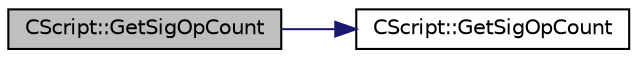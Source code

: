 digraph "CScript::GetSigOpCount"
{
 // LATEX_PDF_SIZE
  edge [fontname="Helvetica",fontsize="10",labelfontname="Helvetica",labelfontsize="10"];
  node [fontname="Helvetica",fontsize="10",shape=record];
  rankdir="LR";
  Node5 [label="CScript::GetSigOpCount",height=0.2,width=0.4,color="black", fillcolor="grey75", style="filled", fontcolor="black",tooltip=" "];
  Node5 -> Node6 [color="midnightblue",fontsize="10",style="solid"];
  Node6 [label="CScript::GetSigOpCount",height=0.2,width=0.4,color="black", fillcolor="white", style="filled",URL="$class_c_script.html#a957f92ddf3efcd76b66e514c05f27dde",tooltip=" "];
}
